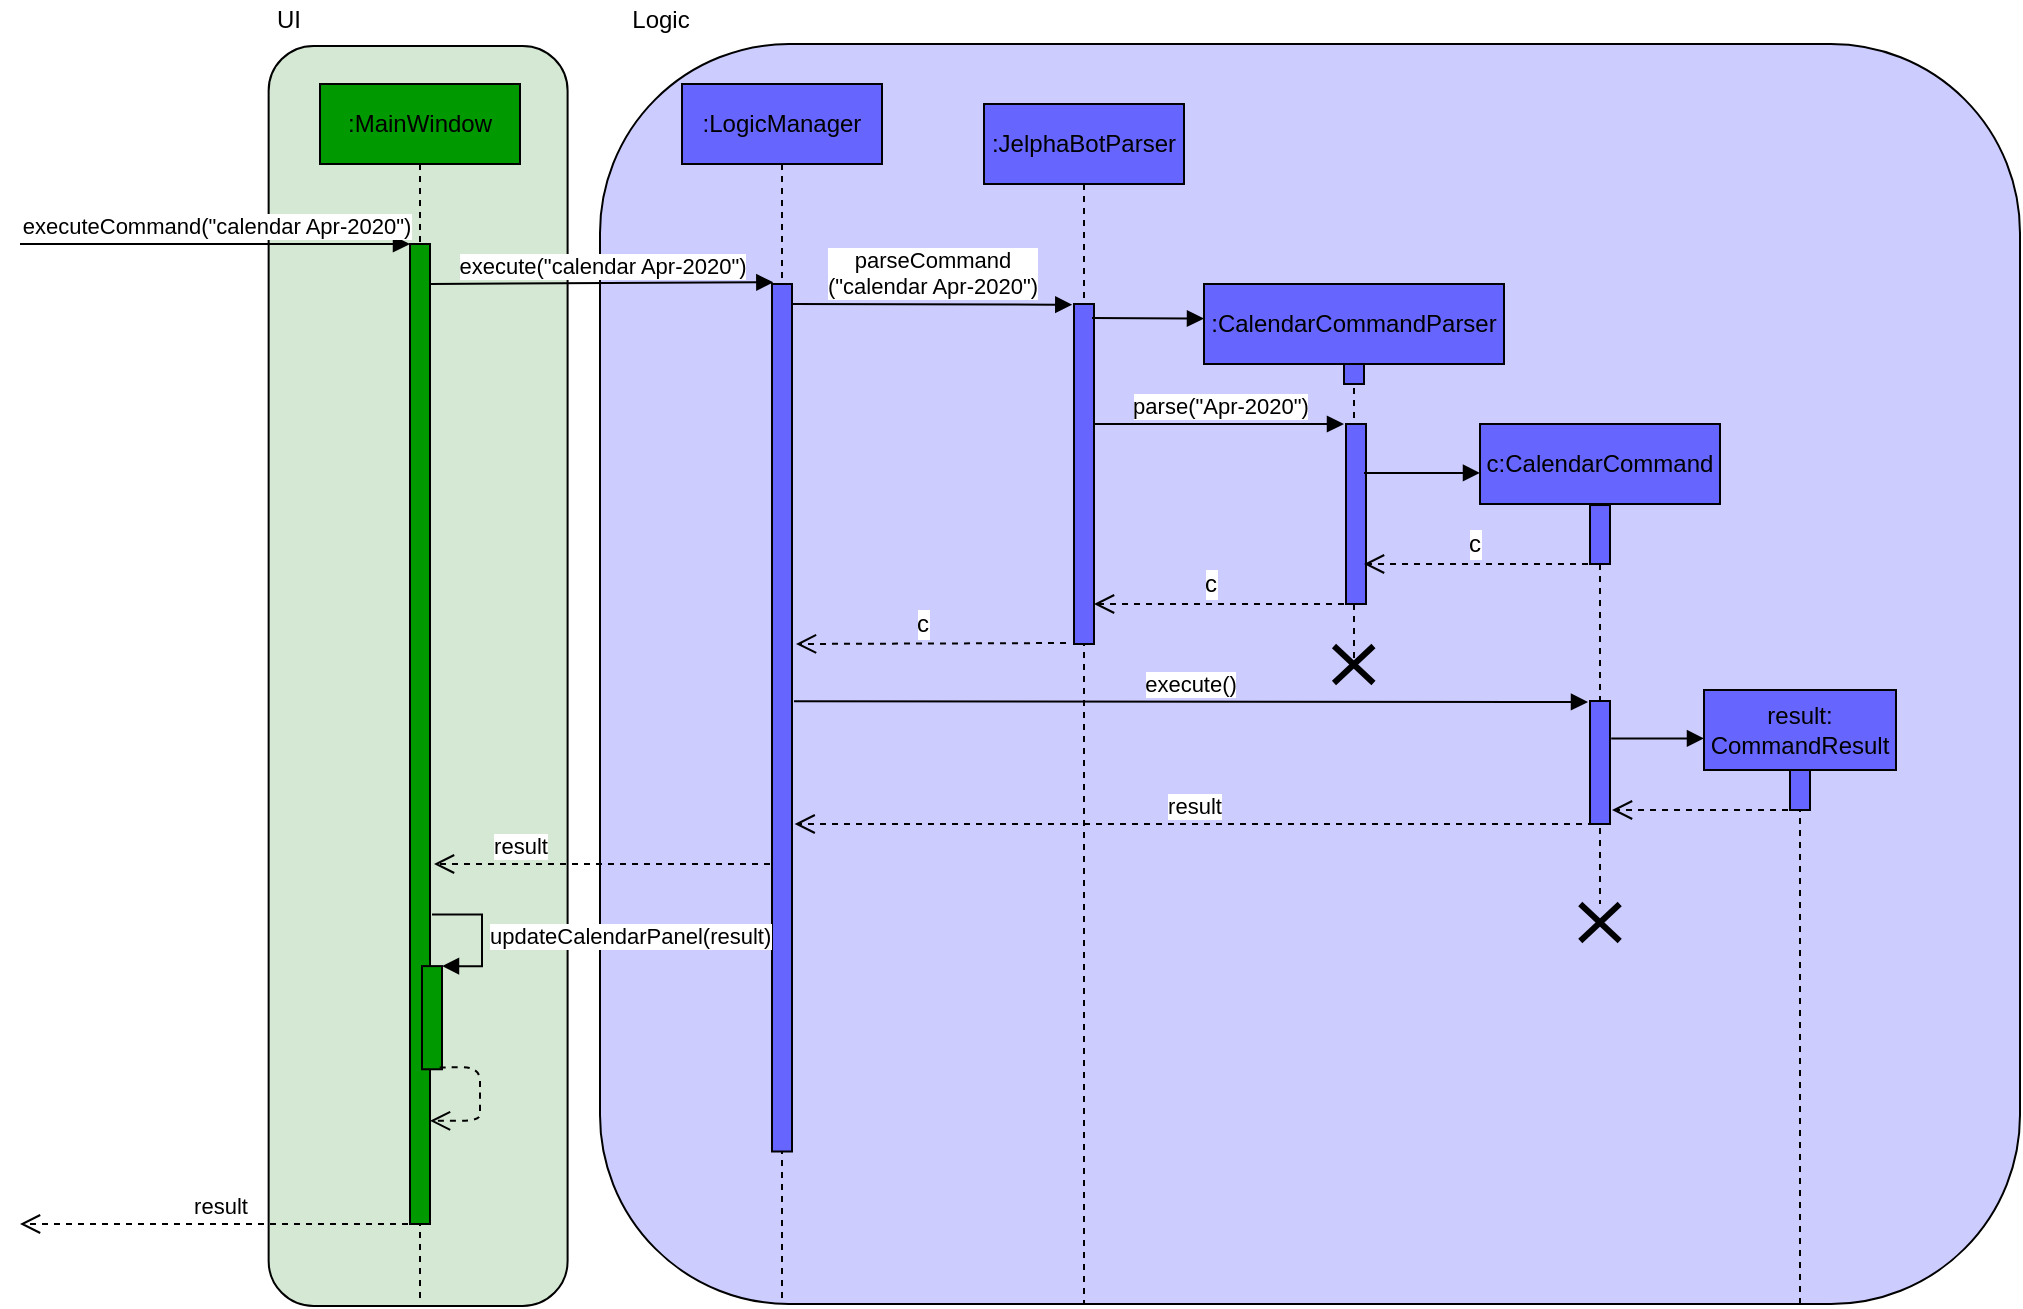 <mxfile version="12.9.6" type="device"><diagram name="Page-1" id="13e1069c-82ec-6db2-03f1-153e76fe0fe0"><mxGraphModel dx="1184" dy="748" grid="1" gridSize="10" guides="1" tooltips="1" connect="1" arrows="1" fold="1" page="1" pageScale="1" pageWidth="1100" pageHeight="850" background="#ffffff" math="0" shadow="0"><root><mxCell id="0"/><mxCell id="1" parent="0"/><mxCell id="XIMg-hXaSXd9ASsC19z6-50" value="" style="rounded=1;whiteSpace=wrap;html=1;shadow=0;fillColor=#CCCCFF;" parent="1" vertex="1"><mxGeometry x="310" y="50" width="710" height="630" as="geometry"/></mxCell><mxCell id="XIMg-hXaSXd9ASsC19z6-1" value="" style="rounded=1;whiteSpace=wrap;html=1;shadow=0;rotation=-90;fillColor=#D5E8D4;" parent="1" vertex="1"><mxGeometry x="-95.94" y="291.22" width="630" height="149.48" as="geometry"/></mxCell><mxCell id="XIMg-hXaSXd9ASsC19z6-4" value=":MainWindow" style="shape=umlLifeline;perimeter=lifelinePerimeter;whiteSpace=wrap;html=1;container=1;collapsible=0;recursiveResize=0;outlineConnect=0;shadow=0;fillColor=#009900;" parent="1" vertex="1"><mxGeometry x="170" y="70" width="100" height="610" as="geometry"/></mxCell><mxCell id="XIMg-hXaSXd9ASsC19z6-6" value="executeCommand(&quot;calendar Apr-2020&quot;)" style="html=1;verticalAlign=bottom;endArrow=block;fillColor=#4D9900;" parent="1" edge="1"><mxGeometry width="80" relative="1" as="geometry"><mxPoint x="20" y="150" as="sourcePoint"/><mxPoint x="215" y="150" as="targetPoint"/></mxGeometry></mxCell><mxCell id="XIMg-hXaSXd9ASsC19z6-12" value="UI" style="text;html=1;align=center;verticalAlign=middle;resizable=0;points=[];autosize=1;" parent="1" vertex="1"><mxGeometry x="139" y="28" width="30" height="20" as="geometry"/></mxCell><mxCell id="XIMg-hXaSXd9ASsC19z6-18" value="execute(&quot;calendar Apr-2020&quot;)" style="html=1;verticalAlign=bottom;endArrow=block;fillColor=#4D9900;entryX=0.067;entryY=-0.002;entryDx=0;entryDy=0;entryPerimeter=0;" parent="1" target="XIMg-hXaSXd9ASsC19z6-19" edge="1"><mxGeometry width="80" relative="1" as="geometry"><mxPoint x="225" y="170" as="sourcePoint"/><mxPoint x="384.5" y="170" as="targetPoint"/></mxGeometry></mxCell><mxCell id="XIMg-hXaSXd9ASsC19z6-43" value="result" style="html=1;verticalAlign=bottom;endArrow=open;dashed=1;endSize=8;fillColor=#4D9900;" parent="1" edge="1"><mxGeometry relative="1" as="geometry"><mxPoint x="807" y="440" as="sourcePoint"/><mxPoint x="407.324" y="440" as="targetPoint"/></mxGeometry></mxCell><mxCell id="XIMg-hXaSXd9ASsC19z6-51" value="Logic" style="text;html=1;align=center;verticalAlign=middle;resizable=0;points=[];autosize=1;" parent="1" vertex="1"><mxGeometry x="320" y="28" width="40" height="20" as="geometry"/></mxCell><mxCell id="bfJtrRkvlipkshoRrTFM-1" value="" style="group" vertex="1" connectable="0" parent="1"><mxGeometry x="346" y="70" width="100" height="610" as="geometry"/></mxCell><mxCell id="XIMg-hXaSXd9ASsC19z6-17" value=":LogicManager" style="shape=umlLifeline;perimeter=lifelinePerimeter;whiteSpace=wrap;html=1;container=1;collapsible=0;recursiveResize=0;outlineConnect=0;shadow=0;fillColor=#6666FF;" parent="bfJtrRkvlipkshoRrTFM-1" vertex="1"><mxGeometry x="5" width="100" height="610" as="geometry"/></mxCell><mxCell id="XIMg-hXaSXd9ASsC19z6-19" value="" style="html=1;points=[];perimeter=orthogonalPerimeter;shadow=0;fillColor=#6666FF;" parent="bfJtrRkvlipkshoRrTFM-1" vertex="1"><mxGeometry x="50" y="100" width="10" height="433.75" as="geometry"/></mxCell><mxCell id="XIMg-hXaSXd9ASsC19z6-21" value=":JelphaBotParser" style="shape=umlLifeline;perimeter=lifelinePerimeter;whiteSpace=wrap;html=1;container=1;collapsible=0;recursiveResize=0;outlineConnect=0;shadow=0;fillColor=#6666FF;" parent="1" vertex="1"><mxGeometry x="502" y="80" width="100" height="600" as="geometry"/></mxCell><mxCell id="XIMg-hXaSXd9ASsC19z6-22" value="" style="html=1;points=[];perimeter=orthogonalPerimeter;shadow=0;fillColor=#6666FF;" parent="XIMg-hXaSXd9ASsC19z6-21" vertex="1"><mxGeometry x="45" y="100" width="10" height="170" as="geometry"/></mxCell><mxCell id="XIMg-hXaSXd9ASsC19z6-26" value="" style="html=1;verticalAlign=bottom;endArrow=block;fillColor=#4D9900;entryX=0;entryY=0.091;entryDx=0;entryDy=0;entryPerimeter=0;" parent="XIMg-hXaSXd9ASsC19z6-21" edge="1" target="XIMg-hXaSXd9ASsC19z6-25"><mxGeometry width="80" relative="1" as="geometry"><mxPoint x="54" y="107" as="sourcePoint"/><mxPoint x="150" y="110" as="targetPoint"/></mxGeometry></mxCell><mxCell id="XIMg-hXaSXd9ASsC19z6-25" value=":CalendarCommandParser" style="shape=umlLifeline;perimeter=lifelinePerimeter;whiteSpace=wrap;html=1;container=1;collapsible=0;recursiveResize=0;outlineConnect=0;shadow=0;fillColor=#6666FF;" parent="1" vertex="1"><mxGeometry x="612" y="170" width="150" height="190" as="geometry"/></mxCell><mxCell id="XIMg-hXaSXd9ASsC19z6-27" value="" style="html=1;points=[];perimeter=orthogonalPerimeter;shadow=0;fillColor=#6666FF;" parent="XIMg-hXaSXd9ASsC19z6-25" vertex="1"><mxGeometry x="70" y="40" width="10" height="10" as="geometry"/></mxCell><mxCell id="bfJtrRkvlipkshoRrTFM-16" value="" style="group" vertex="1" connectable="0" parent="XIMg-hXaSXd9ASsC19z6-25"><mxGeometry x="71" y="70" width="10" height="120" as="geometry"/></mxCell><mxCell id="bfJtrRkvlipkshoRrTFM-15" value="" style="group" vertex="1" connectable="0" parent="bfJtrRkvlipkshoRrTFM-16"><mxGeometry width="10" height="90" as="geometry"/></mxCell><mxCell id="XIMg-hXaSXd9ASsC19z6-32" value="&lt;span style=&quot;color: rgba(0 , 0 , 0 , 0) ; font-family: monospace ; font-size: 0px&quot;&gt;%3CmxGraphModel%3E%3Croot%3E%3CmxCell%20id%3D%220%22%2F%3E%3CmxCell%20id%3D%221%22%20parent%3D%220%22%2F%3E%3CmxCell%20id%3D%222%22%20value%3D%22%22%20style%3D%22shape%3DumlDestroy%3BwhiteSpace%3Dwrap%3Bhtml%3D1%3BstrokeWidth%3D3%3BfillColor%3D%23ffffff%3B%22%20vertex%3D%221%22%20parent%3D%221%22%3E%3CmxGeometry%20x%3D%22562%22%20y%3D%22420%22%20width%3D%2230%22%20height%3D%2230%22%20as%3D%22geometry%22%2F%3E%3C%2FmxCell%3E%3C%2Froot%3E%3C%2FmxGraphModel%3E&lt;/span&gt;" style="html=1;points=[];perimeter=orthogonalPerimeter;shadow=0;fillColor=#6666FF;" parent="bfJtrRkvlipkshoRrTFM-15" vertex="1"><mxGeometry width="10" height="90" as="geometry"/></mxCell><mxCell id="bfJtrRkvlipkshoRrTFM-5" value="parse(&quot;Apr-2020&quot;)" style="html=1;verticalAlign=bottom;endArrow=block;fillColor=#4D9900;" edge="1" parent="1"><mxGeometry width="80" relative="1" as="geometry"><mxPoint x="557" y="240" as="sourcePoint"/><mxPoint x="682" y="240" as="targetPoint"/><Array as="points"/></mxGeometry></mxCell><mxCell id="bfJtrRkvlipkshoRrTFM-6" value="" style="group" vertex="1" connectable="0" parent="1"><mxGeometry x="750" y="240" width="120" height="310" as="geometry"/></mxCell><mxCell id="XIMg-hXaSXd9ASsC19z6-39" value="c:CalendarCommand" style="shape=umlLifeline;perimeter=lifelinePerimeter;whiteSpace=wrap;html=1;container=1;collapsible=0;recursiveResize=0;outlineConnect=0;shadow=0;fillColor=#6666FF;" parent="bfJtrRkvlipkshoRrTFM-6" vertex="1"><mxGeometry width="120" height="240" as="geometry"/></mxCell><mxCell id="XIMg-hXaSXd9ASsC19z6-40" value="" style="html=1;points=[];perimeter=orthogonalPerimeter;shadow=0;fillColor=#6666FF;" parent="XIMg-hXaSXd9ASsC19z6-39" vertex="1"><mxGeometry x="55" y="40.52" width="10" height="29.48" as="geometry"/></mxCell><mxCell id="bfJtrRkvlipkshoRrTFM-24" value="" style="group" vertex="1" connectable="0" parent="XIMg-hXaSXd9ASsC19z6-39"><mxGeometry x="55" y="138.5" width="10" height="61.5" as="geometry"/></mxCell><mxCell id="bfJtrRkvlipkshoRrTFM-25" value="&lt;span style=&quot;color: rgba(0 , 0 , 0 , 0) ; font-family: monospace ; font-size: 0px&quot;&gt;%3CmxGraphModel%3E%3Croot%3E%3CmxCell%20id%3D%220%22%2F%3E%3CmxCell%20id%3D%221%22%20parent%3D%220%22%2F%3E%3CmxCell%20id%3D%222%22%20value%3D%22%22%20style%3D%22shape%3DumlDestroy%3BwhiteSpace%3Dwrap%3Bhtml%3D1%3BstrokeWidth%3D3%3BfillColor%3D%23ffffff%3B%22%20vertex%3D%221%22%20parent%3D%221%22%3E%3CmxGeometry%20x%3D%22562%22%20y%3D%22420%22%20width%3D%2230%22%20height%3D%2230%22%20as%3D%22geometry%22%2F%3E%3C%2FmxCell%3E%3C%2Froot%3E%3C%2FmxGraphModel%3E&lt;/span&gt;" style="html=1;points=[];perimeter=orthogonalPerimeter;shadow=0;fillColor=#6666FF;" vertex="1" parent="bfJtrRkvlipkshoRrTFM-24"><mxGeometry width="10" height="61.5" as="geometry"/></mxCell><mxCell id="XIMg-hXaSXd9ASsC19z6-38" value="" style="html=1;verticalAlign=bottom;endArrow=block;fillColor=#4D9900;" parent="bfJtrRkvlipkshoRrTFM-6" edge="1"><mxGeometry width="80" relative="1" as="geometry"><mxPoint x="-58" y="24.474" as="sourcePoint"/><mxPoint y="24.474" as="targetPoint"/></mxGeometry></mxCell><mxCell id="bfJtrRkvlipkshoRrTFM-7" value="" style="html=1;verticalAlign=bottom;endArrow=open;dashed=1;endSize=8;fillColor=#4D9900;" edge="1" parent="1"><mxGeometry relative="1" as="geometry"><mxPoint x="810" y="310" as="sourcePoint"/><mxPoint x="692" y="310" as="targetPoint"/></mxGeometry></mxCell><mxCell id="bfJtrRkvlipkshoRrTFM-8" value="c" style="text;html=1;align=center;verticalAlign=middle;resizable=0;points=[];labelBackgroundColor=#ffffff;" vertex="1" connectable="0" parent="bfJtrRkvlipkshoRrTFM-7"><mxGeometry x="0.069" y="-1" relative="1" as="geometry"><mxPoint y="-9" as="offset"/></mxGeometry></mxCell><mxCell id="bfJtrRkvlipkshoRrTFM-9" value="" style="html=1;verticalAlign=bottom;endArrow=open;dashed=1;endSize=8;fillColor=#4D9900;" edge="1" parent="1"><mxGeometry relative="1" as="geometry"><mxPoint x="682" y="330" as="sourcePoint"/><mxPoint x="557" y="330" as="targetPoint"/></mxGeometry></mxCell><mxCell id="bfJtrRkvlipkshoRrTFM-10" value="c" style="text;html=1;align=center;verticalAlign=middle;resizable=0;points=[];labelBackgroundColor=#ffffff;" vertex="1" connectable="0" parent="bfJtrRkvlipkshoRrTFM-9"><mxGeometry x="0.069" y="-1" relative="1" as="geometry"><mxPoint y="-9" as="offset"/></mxGeometry></mxCell><mxCell id="XIMg-hXaSXd9ASsC19z6-20" value="parseCommand&lt;br&gt;(&quot;calendar Apr-2020&quot;)" style="html=1;verticalAlign=bottom;endArrow=block;fillColor=#4D9900;entryX=-0.086;entryY=0.002;entryDx=0;entryDy=0;entryPerimeter=0;" parent="1" target="XIMg-hXaSXd9ASsC19z6-22" edge="1"><mxGeometry width="80" relative="1" as="geometry"><mxPoint x="406" y="180" as="sourcePoint"/><mxPoint x="512" y="180" as="targetPoint"/><Array as="points"/></mxGeometry></mxCell><mxCell id="bfJtrRkvlipkshoRrTFM-21" value="" style="shape=umlDestroy;whiteSpace=wrap;html=1;strokeWidth=3;fillColor=#ffffff;" vertex="1" parent="1"><mxGeometry x="677" y="351" width="19.73" height="18.5" as="geometry"/></mxCell><mxCell id="bfJtrRkvlipkshoRrTFM-26" value="" style="html=1;verticalAlign=bottom;endArrow=open;dashed=1;endSize=8;fillColor=#4D9900;" edge="1" parent="1"><mxGeometry relative="1" as="geometry"><mxPoint x="543" y="349.5" as="sourcePoint"/><mxPoint x="408" y="350" as="targetPoint"/></mxGeometry></mxCell><mxCell id="bfJtrRkvlipkshoRrTFM-27" value="c" style="text;html=1;align=center;verticalAlign=middle;resizable=0;points=[];labelBackgroundColor=#ffffff;" vertex="1" connectable="0" parent="bfJtrRkvlipkshoRrTFM-26"><mxGeometry x="0.069" y="-1" relative="1" as="geometry"><mxPoint y="-9" as="offset"/></mxGeometry></mxCell><mxCell id="bfJtrRkvlipkshoRrTFM-28" value="execute()" style="html=1;verticalAlign=bottom;endArrow=block;fillColor=#4D9900;" edge="1" parent="1"><mxGeometry width="80" relative="1" as="geometry"><mxPoint x="407.0" y="378.64" as="sourcePoint"/><mxPoint x="804" y="379" as="targetPoint"/></mxGeometry></mxCell><mxCell id="bfJtrRkvlipkshoRrTFM-29" value="" style="group" vertex="1" connectable="0" parent="1"><mxGeometry x="862" y="373" width="96" height="307" as="geometry"/></mxCell><mxCell id="bfJtrRkvlipkshoRrTFM-30" value="result:&lt;br&gt;CommandResult" style="shape=umlLifeline;perimeter=lifelinePerimeter;whiteSpace=wrap;html=1;container=1;collapsible=0;recursiveResize=0;outlineConnect=0;shadow=0;fillColor=#6666FF;" vertex="1" parent="bfJtrRkvlipkshoRrTFM-29"><mxGeometry width="96" height="307" as="geometry"/></mxCell><mxCell id="bfJtrRkvlipkshoRrTFM-31" value="" style="html=1;points=[];perimeter=orthogonalPerimeter;shadow=0;fillColor=#6666FF;" vertex="1" parent="bfJtrRkvlipkshoRrTFM-30"><mxGeometry x="43" y="40" width="10" height="20" as="geometry"/></mxCell><mxCell id="bfJtrRkvlipkshoRrTFM-34" value="" style="html=1;verticalAlign=bottom;endArrow=block;fillColor=#4D9900;" edge="1" parent="bfJtrRkvlipkshoRrTFM-29"><mxGeometry width="80" relative="1" as="geometry"><mxPoint x="-46.4" y="24.237" as="sourcePoint"/><mxPoint y="24.237" as="targetPoint"/></mxGeometry></mxCell><mxCell id="bfJtrRkvlipkshoRrTFM-35" value="" style="html=1;verticalAlign=bottom;endArrow=open;dashed=1;endSize=8;fillColor=#4D9900;" edge="1" parent="1"><mxGeometry relative="1" as="geometry"><mxPoint x="910" y="433" as="sourcePoint"/><mxPoint x="816" y="433" as="targetPoint"/></mxGeometry></mxCell><mxCell id="bfJtrRkvlipkshoRrTFM-37" value="" style="shape=umlDestroy;whiteSpace=wrap;html=1;strokeWidth=3;fillColor=#ffffff;" vertex="1" parent="1"><mxGeometry x="800.13" y="480" width="19.73" height="18.5" as="geometry"/></mxCell><mxCell id="bfJtrRkvlipkshoRrTFM-40" value="" style="group" vertex="1" connectable="0" parent="1"><mxGeometry x="20" y="150" width="231" height="490" as="geometry"/></mxCell><mxCell id="XIMg-hXaSXd9ASsC19z6-5" value="" style="html=1;points=[];perimeter=orthogonalPerimeter;shadow=0;fillColor=#009900;" parent="bfJtrRkvlipkshoRrTFM-40" vertex="1"><mxGeometry x="195" width="10" height="490" as="geometry"/></mxCell><mxCell id="XIMg-hXaSXd9ASsC19z6-10" value="" style="html=1;points=[];perimeter=orthogonalPerimeter;shadow=0;fillColor=#009900;" parent="bfJtrRkvlipkshoRrTFM-40" vertex="1"><mxGeometry x="201" y="361.053" width="10" height="51.579" as="geometry"/></mxCell><mxCell id="XIMg-hXaSXd9ASsC19z6-11" value="updateCalendarPanel(result)" style="edgeStyle=orthogonalEdgeStyle;html=1;align=left;spacingLeft=2;endArrow=block;rounded=0;entryX=1;entryY=0;fillColor=#4D9900;" parent="bfJtrRkvlipkshoRrTFM-40" target="XIMg-hXaSXd9ASsC19z6-10" edge="1"><mxGeometry relative="1" as="geometry"><mxPoint x="206" y="335.263" as="sourcePoint"/><Array as="points"><mxPoint x="231" y="335.263"/><mxPoint x="231" y="361.053"/></Array></mxGeometry></mxCell><mxCell id="XIMg-hXaSXd9ASsC19z6-16" value="" style="html=1;verticalAlign=bottom;endArrow=open;dashed=1;endSize=8;fillColor=#4D9900;exitX=0.883;exitY=0.983;exitDx=0;exitDy=0;exitPerimeter=0;" parent="bfJtrRkvlipkshoRrTFM-40" source="XIMg-hXaSXd9ASsC19z6-10" edge="1"><mxGeometry x="-0.3" y="-20" relative="1" as="geometry"><mxPoint x="285" y="438.421" as="sourcePoint"/><mxPoint x="205" y="438.421" as="targetPoint"/><Array as="points"><mxPoint x="230" y="411.342"/><mxPoint x="230" y="425.526"/><mxPoint x="230" y="438.421"/><mxPoint x="230" y="438.421"/></Array><mxPoint x="40" as="offset"/></mxGeometry></mxCell><mxCell id="XIMg-hXaSXd9ASsC19z6-45" value="result" style="html=1;verticalAlign=bottom;endArrow=open;dashed=1;endSize=8;fillColor=#4D9900;" parent="bfJtrRkvlipkshoRrTFM-40" edge="1"><mxGeometry relative="1" as="geometry"><mxPoint x="200" y="490" as="sourcePoint"/><mxPoint y="490" as="targetPoint"/></mxGeometry></mxCell><mxCell id="bfJtrRkvlipkshoRrTFM-41" value="result" style="html=1;verticalAlign=bottom;endArrow=open;dashed=1;endSize=8;fillColor=#4D9900;" edge="1" parent="1"><mxGeometry x="0.488" relative="1" as="geometry"><mxPoint x="395" y="460" as="sourcePoint"/><mxPoint x="227.004" y="460" as="targetPoint"/><mxPoint as="offset"/></mxGeometry></mxCell></root></mxGraphModel></diagram></mxfile>